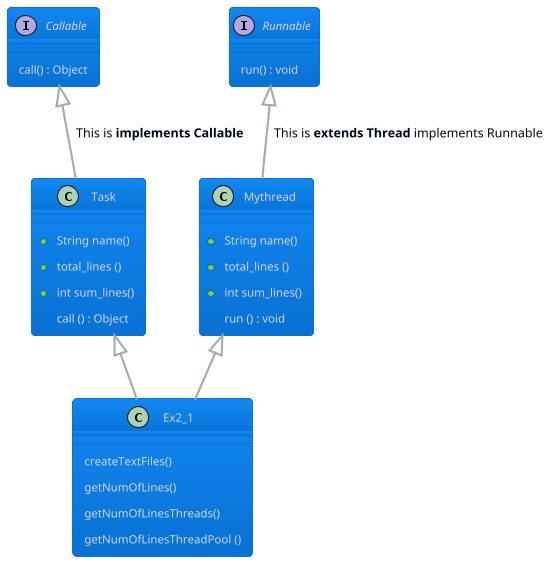 @startuml
!theme cloudscape-design
!function bold($text)
!$result = "<b>"+ $text +"</b>"
!log Calling bold function with $text. The result is $result
!return $result
!endfunction
 class Mythread

 class Ex2_1{
 createTextFiles()
 getNumOfLines()
 getNumOfLinesThreads()
 getNumOfLinesThreadPool ()

 }

interface Runnable{
    run() : void
}
interface Callable{
call() : Object
}
"Callable" <|-- Task : This is bold("implements Callable")
"Runnable" <|-- Mythread : This is bold("extends Thread") implements Runnable

"Mythread"<|--"Ex2_1"
"Task"<|--"Ex2_1"

class Mythread {
+String name()
+total_lines ()
+int sum_lines()
run () : void
}
class Task {
+String name()
+total_lines ()
+int sum_lines()
call () : Object
}



@enduml